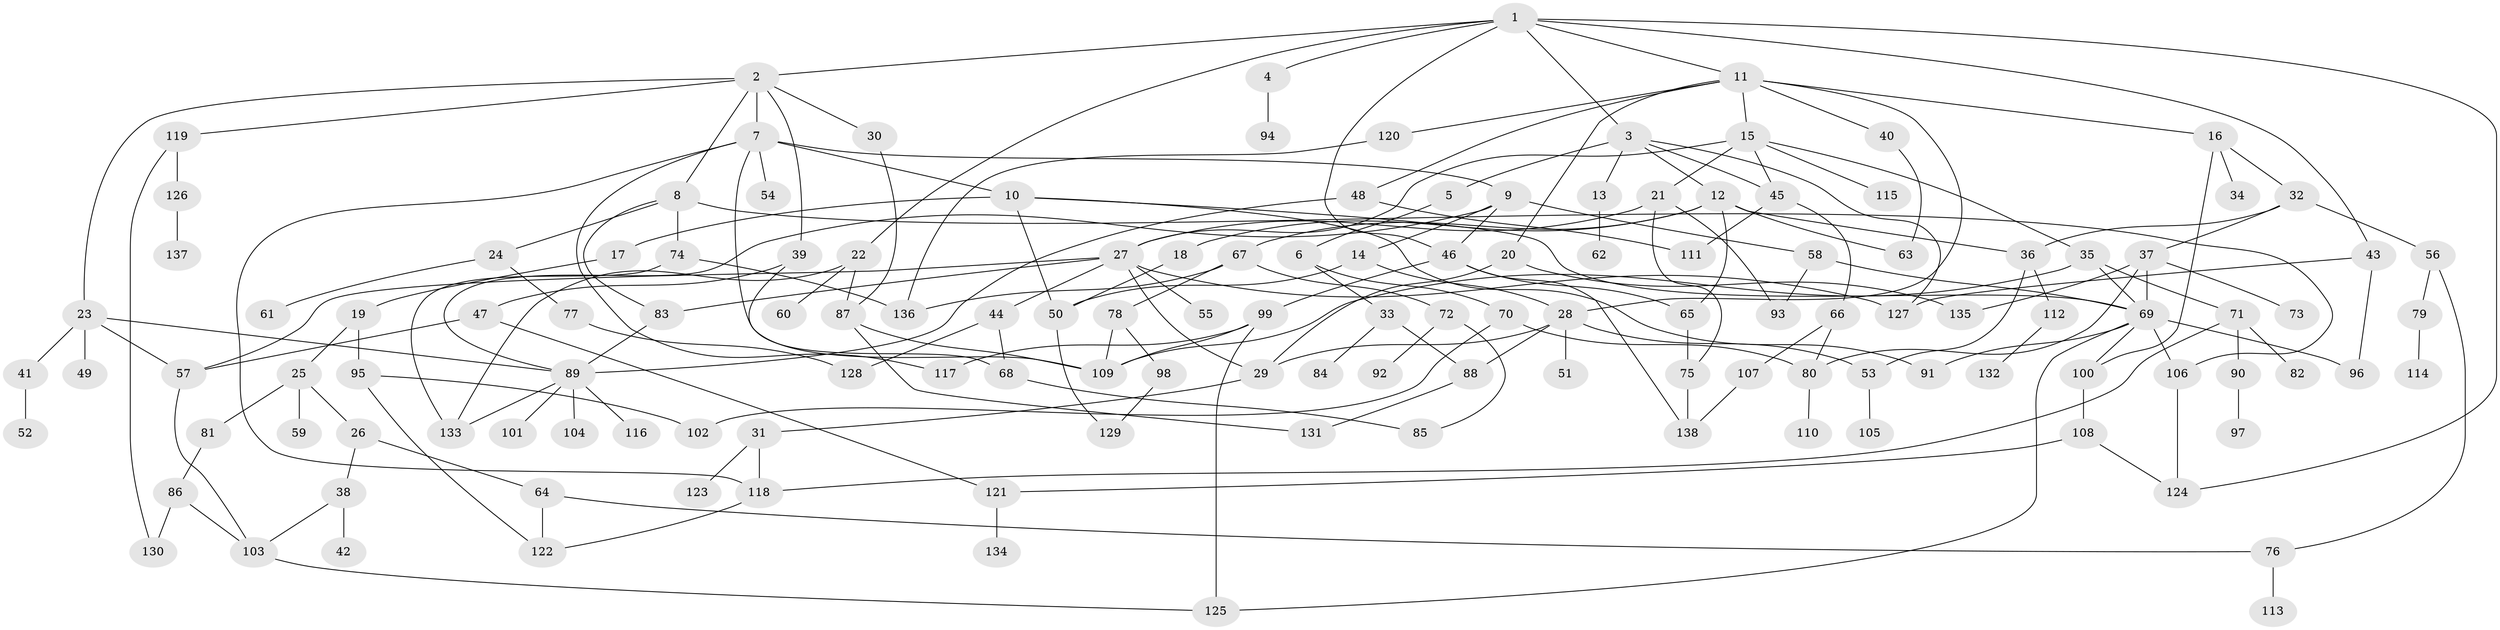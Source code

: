 // coarse degree distribution, {2: 0.1875, 7: 0.03125, 4: 0.08333333333333333, 11: 0.020833333333333332, 1: 0.28125, 5: 0.0625, 3: 0.2708333333333333, 9: 0.020833333333333332, 8: 0.03125, 6: 0.010416666666666666}
// Generated by graph-tools (version 1.1) at 2025/44/03/04/25 21:44:57]
// undirected, 138 vertices, 202 edges
graph export_dot {
graph [start="1"]
  node [color=gray90,style=filled];
  1;
  2;
  3;
  4;
  5;
  6;
  7;
  8;
  9;
  10;
  11;
  12;
  13;
  14;
  15;
  16;
  17;
  18;
  19;
  20;
  21;
  22;
  23;
  24;
  25;
  26;
  27;
  28;
  29;
  30;
  31;
  32;
  33;
  34;
  35;
  36;
  37;
  38;
  39;
  40;
  41;
  42;
  43;
  44;
  45;
  46;
  47;
  48;
  49;
  50;
  51;
  52;
  53;
  54;
  55;
  56;
  57;
  58;
  59;
  60;
  61;
  62;
  63;
  64;
  65;
  66;
  67;
  68;
  69;
  70;
  71;
  72;
  73;
  74;
  75;
  76;
  77;
  78;
  79;
  80;
  81;
  82;
  83;
  84;
  85;
  86;
  87;
  88;
  89;
  90;
  91;
  92;
  93;
  94;
  95;
  96;
  97;
  98;
  99;
  100;
  101;
  102;
  103;
  104;
  105;
  106;
  107;
  108;
  109;
  110;
  111;
  112;
  113;
  114;
  115;
  116;
  117;
  118;
  119;
  120;
  121;
  122;
  123;
  124;
  125;
  126;
  127;
  128;
  129;
  130;
  131;
  132;
  133;
  134;
  135;
  136;
  137;
  138;
  1 -- 2;
  1 -- 3;
  1 -- 4;
  1 -- 11;
  1 -- 22;
  1 -- 43;
  1 -- 46;
  1 -- 124;
  2 -- 7;
  2 -- 8;
  2 -- 23;
  2 -- 30;
  2 -- 39;
  2 -- 119;
  3 -- 5;
  3 -- 12;
  3 -- 13;
  3 -- 45;
  3 -- 127;
  4 -- 94;
  5 -- 6;
  6 -- 33;
  6 -- 70;
  7 -- 9;
  7 -- 10;
  7 -- 54;
  7 -- 117;
  7 -- 109;
  7 -- 118;
  8 -- 24;
  8 -- 74;
  8 -- 83;
  8 -- 106;
  9 -- 14;
  9 -- 58;
  9 -- 89;
  9 -- 46;
  10 -- 17;
  10 -- 69;
  10 -- 50;
  10 -- 91;
  11 -- 15;
  11 -- 16;
  11 -- 20;
  11 -- 28;
  11 -- 40;
  11 -- 48;
  11 -- 120;
  12 -- 18;
  12 -- 65;
  12 -- 67;
  12 -- 36;
  12 -- 63;
  13 -- 62;
  14 -- 50;
  14 -- 28;
  15 -- 21;
  15 -- 27;
  15 -- 35;
  15 -- 115;
  15 -- 45;
  16 -- 32;
  16 -- 34;
  16 -- 100;
  17 -- 19;
  18 -- 50;
  19 -- 25;
  19 -- 95;
  20 -- 135;
  20 -- 29;
  21 -- 75;
  21 -- 93;
  21 -- 27;
  22 -- 60;
  22 -- 87;
  22 -- 133;
  23 -- 41;
  23 -- 49;
  23 -- 89;
  23 -- 57;
  24 -- 61;
  24 -- 77;
  25 -- 26;
  25 -- 59;
  25 -- 81;
  26 -- 38;
  26 -- 64;
  27 -- 29;
  27 -- 44;
  27 -- 55;
  27 -- 57;
  27 -- 127;
  27 -- 83;
  28 -- 51;
  28 -- 53;
  28 -- 88;
  28 -- 29;
  29 -- 31;
  30 -- 87;
  31 -- 123;
  31 -- 118;
  32 -- 36;
  32 -- 37;
  32 -- 56;
  33 -- 84;
  33 -- 88;
  35 -- 71;
  35 -- 69;
  35 -- 109;
  36 -- 112;
  36 -- 53;
  37 -- 73;
  37 -- 69;
  37 -- 80;
  37 -- 135;
  38 -- 42;
  38 -- 103;
  39 -- 47;
  39 -- 68;
  40 -- 63;
  41 -- 52;
  43 -- 96;
  43 -- 127;
  44 -- 128;
  44 -- 68;
  45 -- 66;
  45 -- 111;
  46 -- 99;
  46 -- 138;
  46 -- 65;
  47 -- 57;
  47 -- 121;
  48 -- 111;
  48 -- 89;
  50 -- 129;
  53 -- 105;
  56 -- 79;
  56 -- 76;
  57 -- 103;
  58 -- 69;
  58 -- 93;
  64 -- 76;
  64 -- 122;
  65 -- 75;
  66 -- 107;
  66 -- 80;
  67 -- 72;
  67 -- 78;
  67 -- 136;
  68 -- 85;
  69 -- 91;
  69 -- 100;
  69 -- 106;
  69 -- 125;
  69 -- 96;
  70 -- 80;
  70 -- 102;
  71 -- 82;
  71 -- 90;
  71 -- 118;
  72 -- 85;
  72 -- 92;
  74 -- 133;
  74 -- 136;
  75 -- 138;
  76 -- 113;
  77 -- 128;
  78 -- 98;
  78 -- 109;
  79 -- 114;
  80 -- 110;
  81 -- 86;
  83 -- 89;
  86 -- 103;
  86 -- 130;
  87 -- 131;
  87 -- 109;
  88 -- 131;
  89 -- 101;
  89 -- 104;
  89 -- 116;
  89 -- 133;
  90 -- 97;
  95 -- 122;
  95 -- 102;
  98 -- 129;
  99 -- 109;
  99 -- 117;
  99 -- 125;
  100 -- 108;
  103 -- 125;
  106 -- 124;
  107 -- 138;
  108 -- 121;
  108 -- 124;
  112 -- 132;
  118 -- 122;
  119 -- 126;
  119 -- 130;
  120 -- 136;
  121 -- 134;
  126 -- 137;
}
